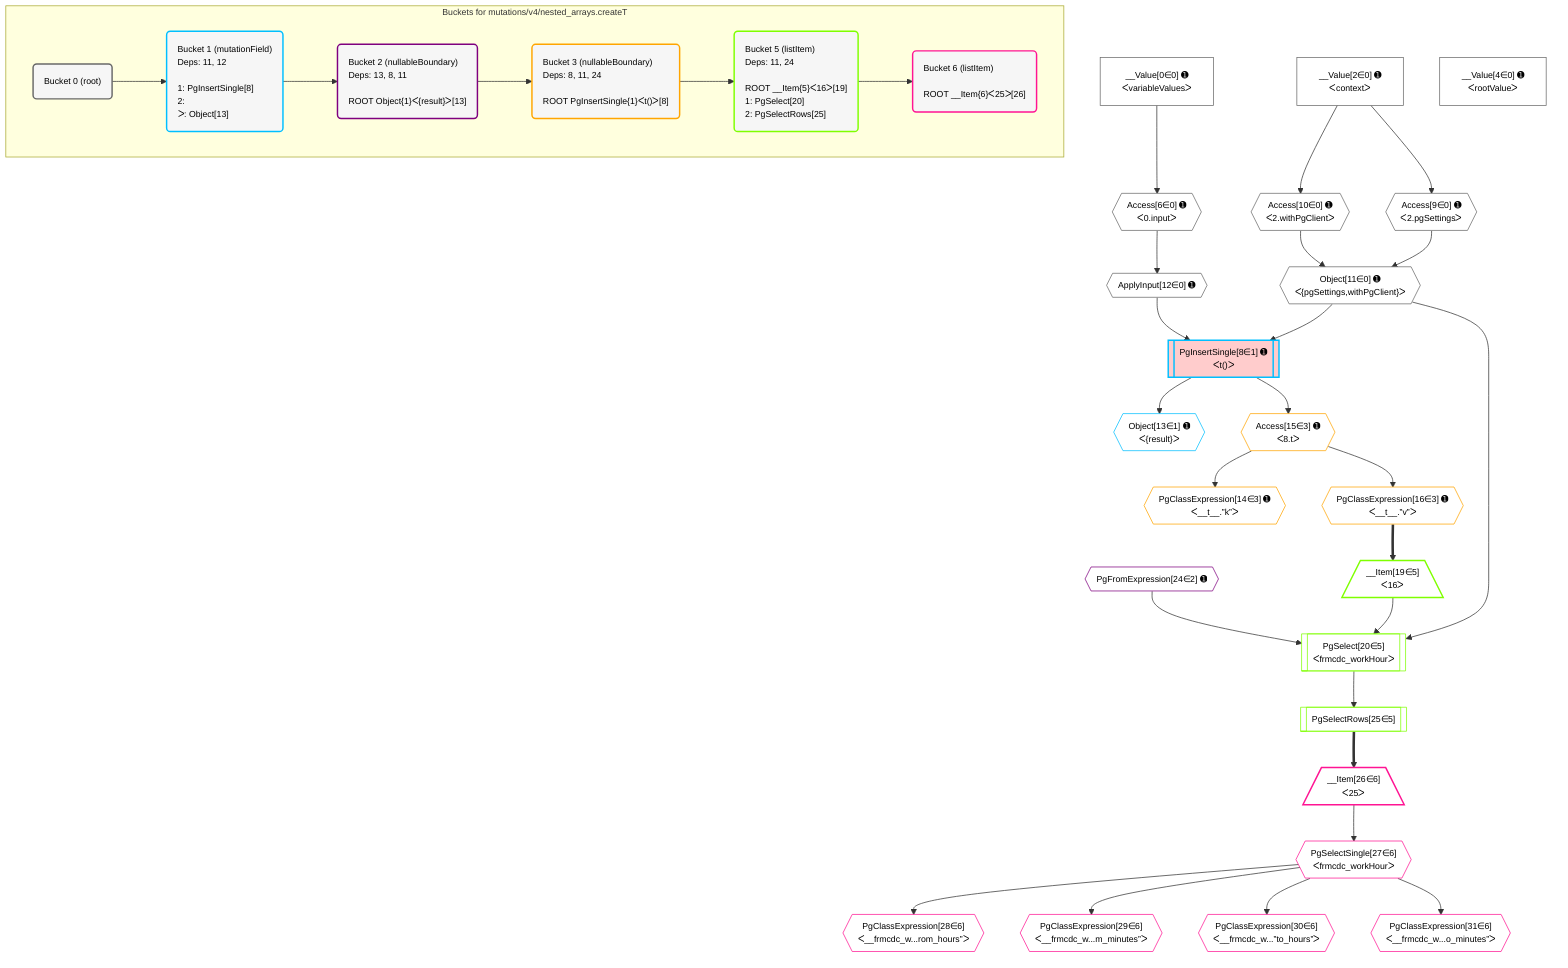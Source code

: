 %%{init: {'themeVariables': { 'fontSize': '12px'}}}%%
graph TD
    classDef path fill:#eee,stroke:#000,color:#000
    classDef plan fill:#fff,stroke-width:1px,color:#000
    classDef itemplan fill:#fff,stroke-width:2px,color:#000
    classDef unbatchedplan fill:#dff,stroke-width:1px,color:#000
    classDef sideeffectplan fill:#fcc,stroke-width:2px,color:#000
    classDef bucket fill:#f6f6f6,color:#000,stroke-width:2px,text-align:left

    subgraph "Buckets for mutations/v4/nested_arrays.createT"
    Bucket0("Bucket 0 (root)"):::bucket
    Bucket1("Bucket 1 (mutationField)<br />Deps: 11, 12<br /><br />1: PgInsertSingle[8]<br />2: <br />ᐳ: Object[13]"):::bucket
    Bucket2("Bucket 2 (nullableBoundary)<br />Deps: 13, 8, 11<br /><br />ROOT Object{1}ᐸ{result}ᐳ[13]"):::bucket
    Bucket3("Bucket 3 (nullableBoundary)<br />Deps: 8, 11, 24<br /><br />ROOT PgInsertSingle{1}ᐸt()ᐳ[8]"):::bucket
    Bucket5("Bucket 5 (listItem)<br />Deps: 11, 24<br /><br />ROOT __Item{5}ᐸ16ᐳ[19]<br />1: PgSelect[20]<br />2: PgSelectRows[25]"):::bucket
    Bucket6("Bucket 6 (listItem)<br /><br />ROOT __Item{6}ᐸ25ᐳ[26]"):::bucket
    end
    Bucket0 --> Bucket1
    Bucket1 --> Bucket2
    Bucket2 --> Bucket3
    Bucket3 --> Bucket5
    Bucket5 --> Bucket6

    %% plan dependencies
    Object11{{"Object[11∈0] ➊<br />ᐸ{pgSettings,withPgClient}ᐳ"}}:::plan
    Access9{{"Access[9∈0] ➊<br />ᐸ2.pgSettingsᐳ"}}:::plan
    Access10{{"Access[10∈0] ➊<br />ᐸ2.withPgClientᐳ"}}:::plan
    Access9 & Access10 --> Object11
    Access6{{"Access[6∈0] ➊<br />ᐸ0.inputᐳ"}}:::plan
    __Value0["__Value[0∈0] ➊<br />ᐸvariableValuesᐳ"]:::plan
    __Value0 --> Access6
    __Value2["__Value[2∈0] ➊<br />ᐸcontextᐳ"]:::plan
    __Value2 --> Access9
    __Value2 --> Access10
    ApplyInput12{{"ApplyInput[12∈0] ➊"}}:::plan
    Access6 --> ApplyInput12
    __Value4["__Value[4∈0] ➊<br />ᐸrootValueᐳ"]:::plan
    PgInsertSingle8[["PgInsertSingle[8∈1] ➊<br />ᐸt()ᐳ"]]:::sideeffectplan
    Object11 & ApplyInput12 --> PgInsertSingle8
    Object13{{"Object[13∈1] ➊<br />ᐸ{result}ᐳ"}}:::plan
    PgInsertSingle8 --> Object13
    PgFromExpression24{{"PgFromExpression[24∈2] ➊"}}:::plan
    PgClassExpression14{{"PgClassExpression[14∈3] ➊<br />ᐸ__t__.”k”ᐳ"}}:::plan
    Access15{{"Access[15∈3] ➊<br />ᐸ8.tᐳ"}}:::plan
    Access15 --> PgClassExpression14
    PgInsertSingle8 --> Access15
    PgClassExpression16{{"PgClassExpression[16∈3] ➊<br />ᐸ__t__.”v”ᐳ"}}:::plan
    Access15 --> PgClassExpression16
    PgSelect20[["PgSelect[20∈5]<br />ᐸfrmcdc_workHourᐳ"]]:::plan
    __Item19[/"__Item[19∈5]<br />ᐸ16ᐳ"\]:::itemplan
    Object11 & __Item19 & PgFromExpression24 --> PgSelect20
    PgClassExpression16 ==> __Item19
    PgSelectRows25[["PgSelectRows[25∈5]"]]:::plan
    PgSelect20 --> PgSelectRows25
    __Item26[/"__Item[26∈6]<br />ᐸ25ᐳ"\]:::itemplan
    PgSelectRows25 ==> __Item26
    PgSelectSingle27{{"PgSelectSingle[27∈6]<br />ᐸfrmcdc_workHourᐳ"}}:::plan
    __Item26 --> PgSelectSingle27
    PgClassExpression28{{"PgClassExpression[28∈6]<br />ᐸ__frmcdc_w...rom_hours”ᐳ"}}:::plan
    PgSelectSingle27 --> PgClassExpression28
    PgClassExpression29{{"PgClassExpression[29∈6]<br />ᐸ__frmcdc_w...m_minutes”ᐳ"}}:::plan
    PgSelectSingle27 --> PgClassExpression29
    PgClassExpression30{{"PgClassExpression[30∈6]<br />ᐸ__frmcdc_w...”to_hours”ᐳ"}}:::plan
    PgSelectSingle27 --> PgClassExpression30
    PgClassExpression31{{"PgClassExpression[31∈6]<br />ᐸ__frmcdc_w...o_minutes”ᐳ"}}:::plan
    PgSelectSingle27 --> PgClassExpression31

    %% define steps
    classDef bucket0 stroke:#696969
    class Bucket0,__Value0,__Value2,__Value4,Access6,Access9,Access10,Object11,ApplyInput12 bucket0
    classDef bucket1 stroke:#00bfff
    class Bucket1,PgInsertSingle8,Object13 bucket1
    classDef bucket2 stroke:#7f007f
    class Bucket2,PgFromExpression24 bucket2
    classDef bucket3 stroke:#ffa500
    class Bucket3,PgClassExpression14,Access15,PgClassExpression16 bucket3
    classDef bucket5 stroke:#7fff00
    class Bucket5,__Item19,PgSelect20,PgSelectRows25 bucket5
    classDef bucket6 stroke:#ff1493
    class Bucket6,__Item26,PgSelectSingle27,PgClassExpression28,PgClassExpression29,PgClassExpression30,PgClassExpression31 bucket6